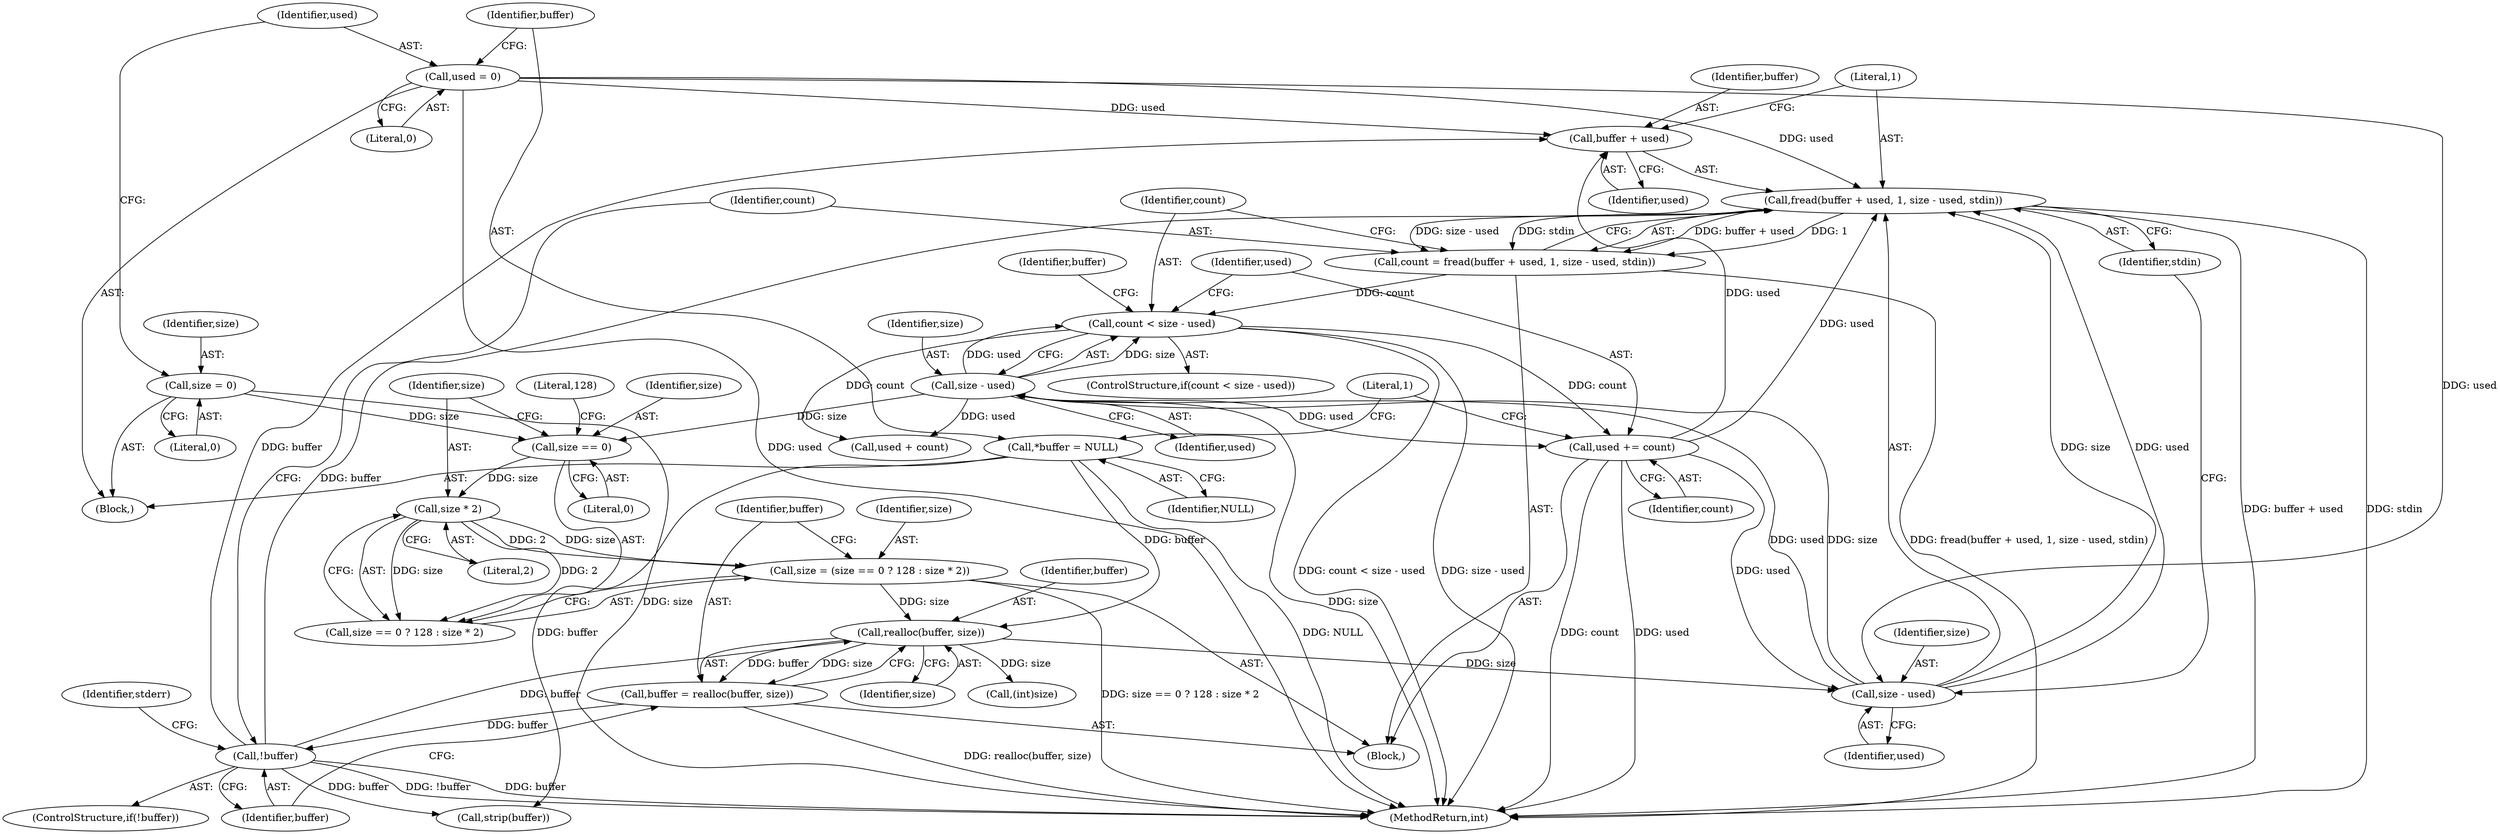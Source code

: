 digraph "0_jansson_8f80c2d83808150724d31793e6ade92749b1faa4_11@pointer" {
"1000228" [label="(Call,buffer + used)"];
"1000214" [label="(Call,!buffer)"];
"1000208" [label="(Call,buffer = realloc(buffer, size))"];
"1000210" [label="(Call,realloc(buffer, size))"];
"1000191" [label="(Call,*buffer = NULL)"];
"1000198" [label="(Call,size = (size == 0 ? 128 : size * 2))"];
"1000205" [label="(Call,size * 2)"];
"1000201" [label="(Call,size == 0)"];
"1000239" [label="(Call,size - used)"];
"1000232" [label="(Call,size - used)"];
"1000187" [label="(Call,used = 0)"];
"1000251" [label="(Call,used += count)"];
"1000237" [label="(Call,count < size - used)"];
"1000225" [label="(Call,count = fread(buffer + used, 1, size - used, stdin))"];
"1000227" [label="(Call,fread(buffer + used, 1, size - used, stdin))"];
"1000183" [label="(Call,size = 0)"];
"1000218" [label="(Identifier,stderr)"];
"1000232" [label="(Call,size - used)"];
"1000230" [label="(Identifier,used)"];
"1000226" [label="(Identifier,count)"];
"1000227" [label="(Call,fread(buffer + used, 1, size - used, stdin))"];
"1000181" [label="(Block,)"];
"1000193" [label="(Identifier,NULL)"];
"1000245" [label="(Identifier,buffer)"];
"1000196" [label="(Block,)"];
"1000213" [label="(ControlStructure,if(!buffer))"];
"1000203" [label="(Literal,0)"];
"1000233" [label="(Identifier,size)"];
"1000237" [label="(Call,count < size - used)"];
"1000201" [label="(Call,size == 0)"];
"1000187" [label="(Call,used = 0)"];
"1000202" [label="(Identifier,size)"];
"1000246" [label="(Call,used + count)"];
"1000198" [label="(Call,size = (size == 0 ? 128 : size * 2))"];
"1000184" [label="(Identifier,size)"];
"1000206" [label="(Identifier,size)"];
"1000209" [label="(Identifier,buffer)"];
"1000234" [label="(Identifier,used)"];
"1000200" [label="(Call,size == 0 ? 128 : size * 2)"];
"1000228" [label="(Call,buffer + used)"];
"1000225" [label="(Call,count = fread(buffer + used, 1, size - used, stdin))"];
"1000210" [label="(Call,realloc(buffer, size))"];
"1000257" [label="(Call,strip(buffer))"];
"1000251" [label="(Call,used += count)"];
"1000212" [label="(Identifier,size)"];
"1000301" [label="(MethodReturn,int)"];
"1000211" [label="(Identifier,buffer)"];
"1000241" [label="(Identifier,used)"];
"1000235" [label="(Identifier,stdin)"];
"1000220" [label="(Call,(int)size)"];
"1000240" [label="(Identifier,size)"];
"1000231" [label="(Literal,1)"];
"1000253" [label="(Identifier,count)"];
"1000214" [label="(Call,!buffer)"];
"1000189" [label="(Literal,0)"];
"1000195" [label="(Literal,1)"];
"1000205" [label="(Call,size * 2)"];
"1000229" [label="(Identifier,buffer)"];
"1000215" [label="(Identifier,buffer)"];
"1000199" [label="(Identifier,size)"];
"1000188" [label="(Identifier,used)"];
"1000236" [label="(ControlStructure,if(count < size - used))"];
"1000192" [label="(Identifier,buffer)"];
"1000208" [label="(Call,buffer = realloc(buffer, size))"];
"1000239" [label="(Call,size - used)"];
"1000185" [label="(Literal,0)"];
"1000183" [label="(Call,size = 0)"];
"1000204" [label="(Literal,128)"];
"1000252" [label="(Identifier,used)"];
"1000238" [label="(Identifier,count)"];
"1000191" [label="(Call,*buffer = NULL)"];
"1000207" [label="(Literal,2)"];
"1000228" -> "1000227"  [label="AST: "];
"1000228" -> "1000230"  [label="CFG: "];
"1000229" -> "1000228"  [label="AST: "];
"1000230" -> "1000228"  [label="AST: "];
"1000231" -> "1000228"  [label="CFG: "];
"1000214" -> "1000228"  [label="DDG: buffer"];
"1000187" -> "1000228"  [label="DDG: used"];
"1000251" -> "1000228"  [label="DDG: used"];
"1000214" -> "1000213"  [label="AST: "];
"1000214" -> "1000215"  [label="CFG: "];
"1000215" -> "1000214"  [label="AST: "];
"1000218" -> "1000214"  [label="CFG: "];
"1000226" -> "1000214"  [label="CFG: "];
"1000214" -> "1000301"  [label="DDG: !buffer"];
"1000214" -> "1000301"  [label="DDG: buffer"];
"1000214" -> "1000210"  [label="DDG: buffer"];
"1000208" -> "1000214"  [label="DDG: buffer"];
"1000214" -> "1000227"  [label="DDG: buffer"];
"1000214" -> "1000257"  [label="DDG: buffer"];
"1000208" -> "1000196"  [label="AST: "];
"1000208" -> "1000210"  [label="CFG: "];
"1000209" -> "1000208"  [label="AST: "];
"1000210" -> "1000208"  [label="AST: "];
"1000215" -> "1000208"  [label="CFG: "];
"1000208" -> "1000301"  [label="DDG: realloc(buffer, size)"];
"1000210" -> "1000208"  [label="DDG: buffer"];
"1000210" -> "1000208"  [label="DDG: size"];
"1000210" -> "1000212"  [label="CFG: "];
"1000211" -> "1000210"  [label="AST: "];
"1000212" -> "1000210"  [label="AST: "];
"1000191" -> "1000210"  [label="DDG: buffer"];
"1000198" -> "1000210"  [label="DDG: size"];
"1000210" -> "1000220"  [label="DDG: size"];
"1000210" -> "1000232"  [label="DDG: size"];
"1000191" -> "1000181"  [label="AST: "];
"1000191" -> "1000193"  [label="CFG: "];
"1000192" -> "1000191"  [label="AST: "];
"1000193" -> "1000191"  [label="AST: "];
"1000195" -> "1000191"  [label="CFG: "];
"1000191" -> "1000301"  [label="DDG: NULL"];
"1000191" -> "1000257"  [label="DDG: buffer"];
"1000198" -> "1000196"  [label="AST: "];
"1000198" -> "1000200"  [label="CFG: "];
"1000199" -> "1000198"  [label="AST: "];
"1000200" -> "1000198"  [label="AST: "];
"1000209" -> "1000198"  [label="CFG: "];
"1000198" -> "1000301"  [label="DDG: size == 0 ? 128 : size * 2"];
"1000205" -> "1000198"  [label="DDG: size"];
"1000205" -> "1000198"  [label="DDG: 2"];
"1000205" -> "1000200"  [label="AST: "];
"1000205" -> "1000207"  [label="CFG: "];
"1000206" -> "1000205"  [label="AST: "];
"1000207" -> "1000205"  [label="AST: "];
"1000200" -> "1000205"  [label="CFG: "];
"1000205" -> "1000200"  [label="DDG: size"];
"1000205" -> "1000200"  [label="DDG: 2"];
"1000201" -> "1000205"  [label="DDG: size"];
"1000201" -> "1000200"  [label="AST: "];
"1000201" -> "1000203"  [label="CFG: "];
"1000202" -> "1000201"  [label="AST: "];
"1000203" -> "1000201"  [label="AST: "];
"1000204" -> "1000201"  [label="CFG: "];
"1000206" -> "1000201"  [label="CFG: "];
"1000239" -> "1000201"  [label="DDG: size"];
"1000183" -> "1000201"  [label="DDG: size"];
"1000239" -> "1000237"  [label="AST: "];
"1000239" -> "1000241"  [label="CFG: "];
"1000240" -> "1000239"  [label="AST: "];
"1000241" -> "1000239"  [label="AST: "];
"1000237" -> "1000239"  [label="CFG: "];
"1000239" -> "1000301"  [label="DDG: size"];
"1000239" -> "1000237"  [label="DDG: size"];
"1000239" -> "1000237"  [label="DDG: used"];
"1000232" -> "1000239"  [label="DDG: size"];
"1000232" -> "1000239"  [label="DDG: used"];
"1000239" -> "1000246"  [label="DDG: used"];
"1000239" -> "1000251"  [label="DDG: used"];
"1000232" -> "1000227"  [label="AST: "];
"1000232" -> "1000234"  [label="CFG: "];
"1000233" -> "1000232"  [label="AST: "];
"1000234" -> "1000232"  [label="AST: "];
"1000235" -> "1000232"  [label="CFG: "];
"1000232" -> "1000227"  [label="DDG: size"];
"1000232" -> "1000227"  [label="DDG: used"];
"1000187" -> "1000232"  [label="DDG: used"];
"1000251" -> "1000232"  [label="DDG: used"];
"1000187" -> "1000181"  [label="AST: "];
"1000187" -> "1000189"  [label="CFG: "];
"1000188" -> "1000187"  [label="AST: "];
"1000189" -> "1000187"  [label="AST: "];
"1000192" -> "1000187"  [label="CFG: "];
"1000187" -> "1000301"  [label="DDG: used"];
"1000187" -> "1000227"  [label="DDG: used"];
"1000251" -> "1000196"  [label="AST: "];
"1000251" -> "1000253"  [label="CFG: "];
"1000252" -> "1000251"  [label="AST: "];
"1000253" -> "1000251"  [label="AST: "];
"1000195" -> "1000251"  [label="CFG: "];
"1000251" -> "1000301"  [label="DDG: count"];
"1000251" -> "1000301"  [label="DDG: used"];
"1000251" -> "1000227"  [label="DDG: used"];
"1000237" -> "1000251"  [label="DDG: count"];
"1000237" -> "1000236"  [label="AST: "];
"1000238" -> "1000237"  [label="AST: "];
"1000245" -> "1000237"  [label="CFG: "];
"1000252" -> "1000237"  [label="CFG: "];
"1000237" -> "1000301"  [label="DDG: count < size - used"];
"1000237" -> "1000301"  [label="DDG: size - used"];
"1000225" -> "1000237"  [label="DDG: count"];
"1000237" -> "1000246"  [label="DDG: count"];
"1000225" -> "1000196"  [label="AST: "];
"1000225" -> "1000227"  [label="CFG: "];
"1000226" -> "1000225"  [label="AST: "];
"1000227" -> "1000225"  [label="AST: "];
"1000238" -> "1000225"  [label="CFG: "];
"1000225" -> "1000301"  [label="DDG: fread(buffer + used, 1, size - used, stdin)"];
"1000227" -> "1000225"  [label="DDG: buffer + used"];
"1000227" -> "1000225"  [label="DDG: 1"];
"1000227" -> "1000225"  [label="DDG: size - used"];
"1000227" -> "1000225"  [label="DDG: stdin"];
"1000227" -> "1000235"  [label="CFG: "];
"1000231" -> "1000227"  [label="AST: "];
"1000235" -> "1000227"  [label="AST: "];
"1000227" -> "1000301"  [label="DDG: stdin"];
"1000227" -> "1000301"  [label="DDG: buffer + used"];
"1000183" -> "1000181"  [label="AST: "];
"1000183" -> "1000185"  [label="CFG: "];
"1000184" -> "1000183"  [label="AST: "];
"1000185" -> "1000183"  [label="AST: "];
"1000188" -> "1000183"  [label="CFG: "];
"1000183" -> "1000301"  [label="DDG: size"];
}
